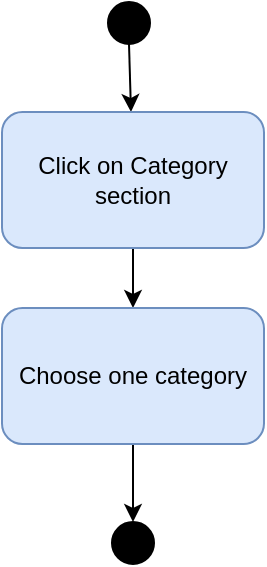 <mxfile version="14.4.8" type="github">
  <diagram id="22GOQ001eDcctNzUujjI" name="Page-1">
    <mxGraphModel dx="-454" dy="677" grid="1" gridSize="10" guides="1" tooltips="1" connect="1" arrows="1" fold="1" page="1" pageScale="1" pageWidth="827" pageHeight="1169" math="0" shadow="0">
      <root>
        <mxCell id="0" />
        <mxCell id="1" parent="0" />
        <mxCell id="jrPAmDlija2p2lwi0MeC-1" value="" style="ellipse;whiteSpace=wrap;html=1;aspect=fixed;fillColor=#000000;" vertex="1" parent="1">
          <mxGeometry x="1356" y="80" width="21" height="21" as="geometry" />
        </mxCell>
        <mxCell id="jrPAmDlija2p2lwi0MeC-2" value="" style="endArrow=classic;html=1;exitX=0.5;exitY=1;exitDx=0;exitDy=0;" edge="1" parent="1" source="jrPAmDlija2p2lwi0MeC-1" target="jrPAmDlija2p2lwi0MeC-4">
          <mxGeometry width="50" height="50" relative="1" as="geometry">
            <mxPoint x="1079" y="286" as="sourcePoint" />
            <mxPoint x="1367" y="187" as="targetPoint" />
          </mxGeometry>
        </mxCell>
        <mxCell id="jrPAmDlija2p2lwi0MeC-3" style="edgeStyle=orthogonalEdgeStyle;rounded=0;orthogonalLoop=1;jettySize=auto;html=1;" edge="1" parent="1" source="jrPAmDlija2p2lwi0MeC-4" target="jrPAmDlija2p2lwi0MeC-6">
          <mxGeometry relative="1" as="geometry" />
        </mxCell>
        <mxCell id="jrPAmDlija2p2lwi0MeC-4" value="Click on Category section" style="rounded=1;whiteSpace=wrap;html=1;fillColor=#dae8fc;strokeColor=#6c8ebf;" vertex="1" parent="1">
          <mxGeometry x="1303" y="135" width="131" height="68" as="geometry" />
        </mxCell>
        <mxCell id="jrPAmDlija2p2lwi0MeC-5" style="edgeStyle=orthogonalEdgeStyle;rounded=0;orthogonalLoop=1;jettySize=auto;html=1;entryX=0.5;entryY=0;entryDx=0;entryDy=0;" edge="1" parent="1" source="jrPAmDlija2p2lwi0MeC-6" target="jrPAmDlija2p2lwi0MeC-9">
          <mxGeometry relative="1" as="geometry">
            <mxPoint x="1368.5" y="334" as="targetPoint" />
          </mxGeometry>
        </mxCell>
        <mxCell id="jrPAmDlija2p2lwi0MeC-6" value="Choose one category" style="rounded=1;whiteSpace=wrap;html=1;fillColor=#dae8fc;strokeColor=#6c8ebf;" vertex="1" parent="1">
          <mxGeometry x="1303" y="233" width="131" height="68" as="geometry" />
        </mxCell>
        <mxCell id="jrPAmDlija2p2lwi0MeC-9" value="" style="ellipse;whiteSpace=wrap;html=1;aspect=fixed;fillColor=#000000;" vertex="1" parent="1">
          <mxGeometry x="1358" y="340" width="21" height="21" as="geometry" />
        </mxCell>
      </root>
    </mxGraphModel>
  </diagram>
</mxfile>
